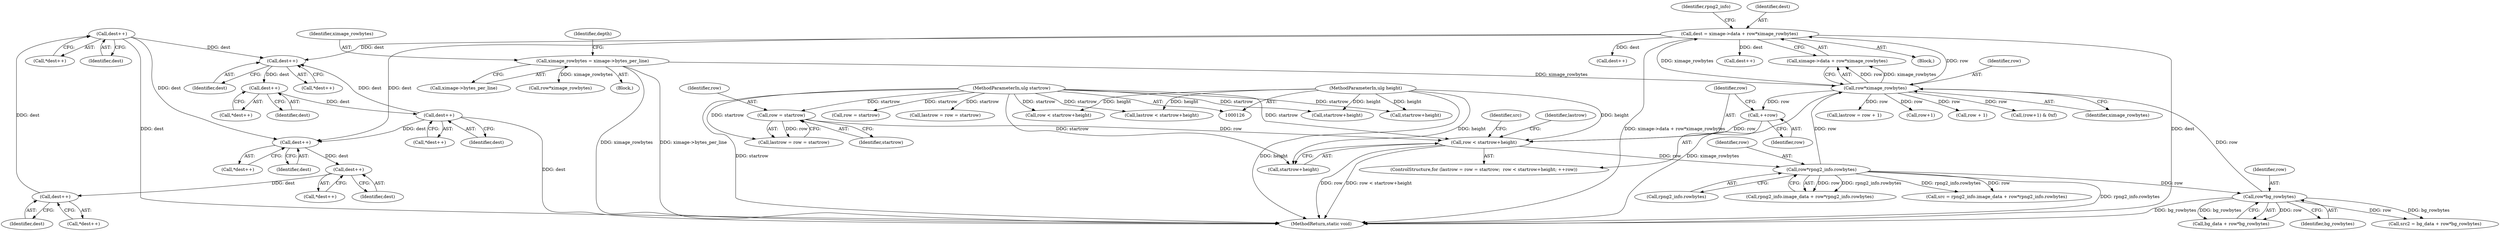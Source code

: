 digraph "0_Android_9d4853418ab2f754c2b63e091c29c5529b8b86ca_9@pointer" {
"1000321" [label="(Call,dest++)"];
"1000310" [label="(Call,dest++)"];
"1000299" [label="(Call,dest++)"];
"1000288" [label="(Call,dest++)"];
"1000225" [label="(Call,dest = ximage->data + row*ximage_rowbytes)"];
"1000231" [label="(Call,row*ximage_rowbytes)"];
"1000222" [label="(Call,row*bg_rowbytes)"];
"1000211" [label="(Call,row*rpng2_info.rowbytes)"];
"1000197" [label="(Call,row < startrow+height)"];
"1000194" [label="(Call,row = startrow)"];
"1000128" [label="(MethodParameterIn,ulg startrow)"];
"1000202" [label="(Call,++row)"];
"1000130" [label="(MethodParameterIn,ulg height)"];
"1000168" [label="(Call,ximage_rowbytes = ximage->bytes_per_line)"];
"1000321" [label="(Call,dest++)"];
"1000354" [label="(Call,dest++)"];
"1000343" [label="(Call,dest++)"];
"1000332" [label="(Call,dest++)"];
"1000310" [label="(Call,dest++)"];
"1000224" [label="(Identifier,bg_rowbytes)"];
"1000331" [label="(Call,*dest++)"];
"1000600" [label="(Call,row < startrow+height)"];
"1000479" [label="(Call,dest++)"];
"1000554" [label="(Call,(row+1) & 0xf)"];
"1000354" [label="(Call,dest++)"];
"1000237" [label="(Identifier,rpng2_info)"];
"1000131" [label="(Block,)"];
"1000343" [label="(Call,dest++)"];
"1000320" [label="(Call,*dest++)"];
"1000602" [label="(Call,startrow+height)"];
"1000218" [label="(Call,src2 = bg_data + row*bg_rowbytes)"];
"1000197" [label="(Call,row < startrow+height)"];
"1000232" [label="(Identifier,row)"];
"1000222" [label="(Call,row*bg_rowbytes)"];
"1000225" [label="(Call,dest = ximage->data + row*ximage_rowbytes)"];
"1000223" [label="(Identifier,row)"];
"1000213" [label="(Call,rpng2_info.rowbytes)"];
"1000191" [label="(ControlStructure,for (lastrow = row = startrow;  row < startrow+height; ++row))"];
"1000342" [label="(Call,*dest++)"];
"1000298" [label="(Call,*dest++)"];
"1000233" [label="(Identifier,ximage_rowbytes)"];
"1000227" [label="(Call,ximage->data + row*ximage_rowbytes)"];
"1000344" [label="(Identifier,dest)"];
"1000207" [label="(Call,rpng2_info.image_data + row*rpng2_info.rowbytes)"];
"1000206" [label="(Identifier,src)"];
"1000597" [label="(Call,row = startrow)"];
"1000311" [label="(Identifier,dest)"];
"1000288" [label="(Call,dest++)"];
"1000169" [label="(Identifier,ximage_rowbytes)"];
"1000204" [label="(Block,)"];
"1000205" [label="(Call,src = rpng2_info.image_data + row*rpng2_info.rowbytes)"];
"1000199" [label="(Call,startrow+height)"];
"1000202" [label="(Call,++row)"];
"1000580" [label="(Call,lastrow = row + 1)"];
"1000939" [label="(Call,lastrow < startrow+height)"];
"1000287" [label="(Call,*dest++)"];
"1000130" [label="(MethodParameterIn,ulg height)"];
"1000941" [label="(Call,startrow+height)"];
"1000555" [label="(Call,row+1)"];
"1000176" [label="(Identifier,depth)"];
"1000309" [label="(Call,*dest++)"];
"1000974" [label="(MethodReturn,static void)"];
"1000226" [label="(Identifier,dest)"];
"1000203" [label="(Identifier,row)"];
"1000353" [label="(Call,*dest++)"];
"1000170" [label="(Call,ximage->bytes_per_line)"];
"1000321" [label="(Call,dest++)"];
"1000595" [label="(Call,lastrow = row = startrow)"];
"1000211" [label="(Call,row*rpng2_info.rowbytes)"];
"1000300" [label="(Identifier,dest)"];
"1000940" [label="(Identifier,lastrow)"];
"1000220" [label="(Call,bg_data + row*bg_rowbytes)"];
"1000523" [label="(Call,dest++)"];
"1000582" [label="(Call,row + 1)"];
"1000212" [label="(Identifier,row)"];
"1000192" [label="(Call,lastrow = row = startrow)"];
"1000196" [label="(Identifier,startrow)"];
"1000168" [label="(Call,ximage_rowbytes = ximage->bytes_per_line)"];
"1000322" [label="(Identifier,dest)"];
"1000355" [label="(Identifier,dest)"];
"1000299" [label="(Call,dest++)"];
"1000195" [label="(Identifier,row)"];
"1000289" [label="(Identifier,dest)"];
"1000198" [label="(Identifier,row)"];
"1000194" [label="(Call,row = startrow)"];
"1000630" [label="(Call,row*ximage_rowbytes)"];
"1000231" [label="(Call,row*ximage_rowbytes)"];
"1000332" [label="(Call,dest++)"];
"1000128" [label="(MethodParameterIn,ulg startrow)"];
"1000333" [label="(Identifier,dest)"];
"1000321" -> "1000320"  [label="AST: "];
"1000321" -> "1000322"  [label="CFG: "];
"1000322" -> "1000321"  [label="AST: "];
"1000320" -> "1000321"  [label="CFG: "];
"1000321" -> "1000974"  [label="DDG: dest"];
"1000321" -> "1000288"  [label="DDG: dest"];
"1000310" -> "1000321"  [label="DDG: dest"];
"1000321" -> "1000332"  [label="DDG: dest"];
"1000310" -> "1000309"  [label="AST: "];
"1000310" -> "1000311"  [label="CFG: "];
"1000311" -> "1000310"  [label="AST: "];
"1000309" -> "1000310"  [label="CFG: "];
"1000299" -> "1000310"  [label="DDG: dest"];
"1000299" -> "1000298"  [label="AST: "];
"1000299" -> "1000300"  [label="CFG: "];
"1000300" -> "1000299"  [label="AST: "];
"1000298" -> "1000299"  [label="CFG: "];
"1000288" -> "1000299"  [label="DDG: dest"];
"1000288" -> "1000287"  [label="AST: "];
"1000288" -> "1000289"  [label="CFG: "];
"1000289" -> "1000288"  [label="AST: "];
"1000287" -> "1000288"  [label="CFG: "];
"1000225" -> "1000288"  [label="DDG: dest"];
"1000354" -> "1000288"  [label="DDG: dest"];
"1000225" -> "1000204"  [label="AST: "];
"1000225" -> "1000227"  [label="CFG: "];
"1000226" -> "1000225"  [label="AST: "];
"1000227" -> "1000225"  [label="AST: "];
"1000237" -> "1000225"  [label="CFG: "];
"1000225" -> "1000974"  [label="DDG: ximage->data + row*ximage_rowbytes"];
"1000225" -> "1000974"  [label="DDG: dest"];
"1000231" -> "1000225"  [label="DDG: row"];
"1000231" -> "1000225"  [label="DDG: ximage_rowbytes"];
"1000225" -> "1000332"  [label="DDG: dest"];
"1000225" -> "1000479"  [label="DDG: dest"];
"1000225" -> "1000523"  [label="DDG: dest"];
"1000231" -> "1000227"  [label="AST: "];
"1000231" -> "1000233"  [label="CFG: "];
"1000232" -> "1000231"  [label="AST: "];
"1000233" -> "1000231"  [label="AST: "];
"1000227" -> "1000231"  [label="CFG: "];
"1000231" -> "1000974"  [label="DDG: ximage_rowbytes"];
"1000231" -> "1000202"  [label="DDG: row"];
"1000231" -> "1000227"  [label="DDG: row"];
"1000231" -> "1000227"  [label="DDG: ximage_rowbytes"];
"1000222" -> "1000231"  [label="DDG: row"];
"1000211" -> "1000231"  [label="DDG: row"];
"1000168" -> "1000231"  [label="DDG: ximage_rowbytes"];
"1000231" -> "1000554"  [label="DDG: row"];
"1000231" -> "1000555"  [label="DDG: row"];
"1000231" -> "1000580"  [label="DDG: row"];
"1000231" -> "1000582"  [label="DDG: row"];
"1000222" -> "1000220"  [label="AST: "];
"1000222" -> "1000224"  [label="CFG: "];
"1000223" -> "1000222"  [label="AST: "];
"1000224" -> "1000222"  [label="AST: "];
"1000220" -> "1000222"  [label="CFG: "];
"1000222" -> "1000974"  [label="DDG: bg_rowbytes"];
"1000222" -> "1000218"  [label="DDG: row"];
"1000222" -> "1000218"  [label="DDG: bg_rowbytes"];
"1000222" -> "1000220"  [label="DDG: row"];
"1000222" -> "1000220"  [label="DDG: bg_rowbytes"];
"1000211" -> "1000222"  [label="DDG: row"];
"1000211" -> "1000207"  [label="AST: "];
"1000211" -> "1000213"  [label="CFG: "];
"1000212" -> "1000211"  [label="AST: "];
"1000213" -> "1000211"  [label="AST: "];
"1000207" -> "1000211"  [label="CFG: "];
"1000211" -> "1000974"  [label="DDG: rpng2_info.rowbytes"];
"1000211" -> "1000205"  [label="DDG: row"];
"1000211" -> "1000205"  [label="DDG: rpng2_info.rowbytes"];
"1000211" -> "1000207"  [label="DDG: row"];
"1000211" -> "1000207"  [label="DDG: rpng2_info.rowbytes"];
"1000197" -> "1000211"  [label="DDG: row"];
"1000197" -> "1000191"  [label="AST: "];
"1000197" -> "1000199"  [label="CFG: "];
"1000198" -> "1000197"  [label="AST: "];
"1000199" -> "1000197"  [label="AST: "];
"1000206" -> "1000197"  [label="CFG: "];
"1000940" -> "1000197"  [label="CFG: "];
"1000197" -> "1000974"  [label="DDG: row < startrow+height"];
"1000197" -> "1000974"  [label="DDG: row"];
"1000194" -> "1000197"  [label="DDG: row"];
"1000202" -> "1000197"  [label="DDG: row"];
"1000128" -> "1000197"  [label="DDG: startrow"];
"1000130" -> "1000197"  [label="DDG: height"];
"1000194" -> "1000192"  [label="AST: "];
"1000194" -> "1000196"  [label="CFG: "];
"1000195" -> "1000194"  [label="AST: "];
"1000196" -> "1000194"  [label="AST: "];
"1000192" -> "1000194"  [label="CFG: "];
"1000194" -> "1000192"  [label="DDG: row"];
"1000128" -> "1000194"  [label="DDG: startrow"];
"1000128" -> "1000126"  [label="AST: "];
"1000128" -> "1000974"  [label="DDG: startrow"];
"1000128" -> "1000192"  [label="DDG: startrow"];
"1000128" -> "1000199"  [label="DDG: startrow"];
"1000128" -> "1000595"  [label="DDG: startrow"];
"1000128" -> "1000597"  [label="DDG: startrow"];
"1000128" -> "1000600"  [label="DDG: startrow"];
"1000128" -> "1000602"  [label="DDG: startrow"];
"1000128" -> "1000939"  [label="DDG: startrow"];
"1000128" -> "1000941"  [label="DDG: startrow"];
"1000202" -> "1000191"  [label="AST: "];
"1000202" -> "1000203"  [label="CFG: "];
"1000203" -> "1000202"  [label="AST: "];
"1000198" -> "1000202"  [label="CFG: "];
"1000130" -> "1000126"  [label="AST: "];
"1000130" -> "1000974"  [label="DDG: height"];
"1000130" -> "1000199"  [label="DDG: height"];
"1000130" -> "1000600"  [label="DDG: height"];
"1000130" -> "1000602"  [label="DDG: height"];
"1000130" -> "1000939"  [label="DDG: height"];
"1000130" -> "1000941"  [label="DDG: height"];
"1000168" -> "1000131"  [label="AST: "];
"1000168" -> "1000170"  [label="CFG: "];
"1000169" -> "1000168"  [label="AST: "];
"1000170" -> "1000168"  [label="AST: "];
"1000176" -> "1000168"  [label="CFG: "];
"1000168" -> "1000974"  [label="DDG: ximage_rowbytes"];
"1000168" -> "1000974"  [label="DDG: ximage->bytes_per_line"];
"1000168" -> "1000630"  [label="DDG: ximage_rowbytes"];
"1000354" -> "1000353"  [label="AST: "];
"1000354" -> "1000355"  [label="CFG: "];
"1000355" -> "1000354"  [label="AST: "];
"1000353" -> "1000354"  [label="CFG: "];
"1000354" -> "1000974"  [label="DDG: dest"];
"1000354" -> "1000332"  [label="DDG: dest"];
"1000343" -> "1000354"  [label="DDG: dest"];
"1000343" -> "1000342"  [label="AST: "];
"1000343" -> "1000344"  [label="CFG: "];
"1000344" -> "1000343"  [label="AST: "];
"1000342" -> "1000343"  [label="CFG: "];
"1000332" -> "1000343"  [label="DDG: dest"];
"1000332" -> "1000331"  [label="AST: "];
"1000332" -> "1000333"  [label="CFG: "];
"1000333" -> "1000332"  [label="AST: "];
"1000331" -> "1000332"  [label="CFG: "];
}
